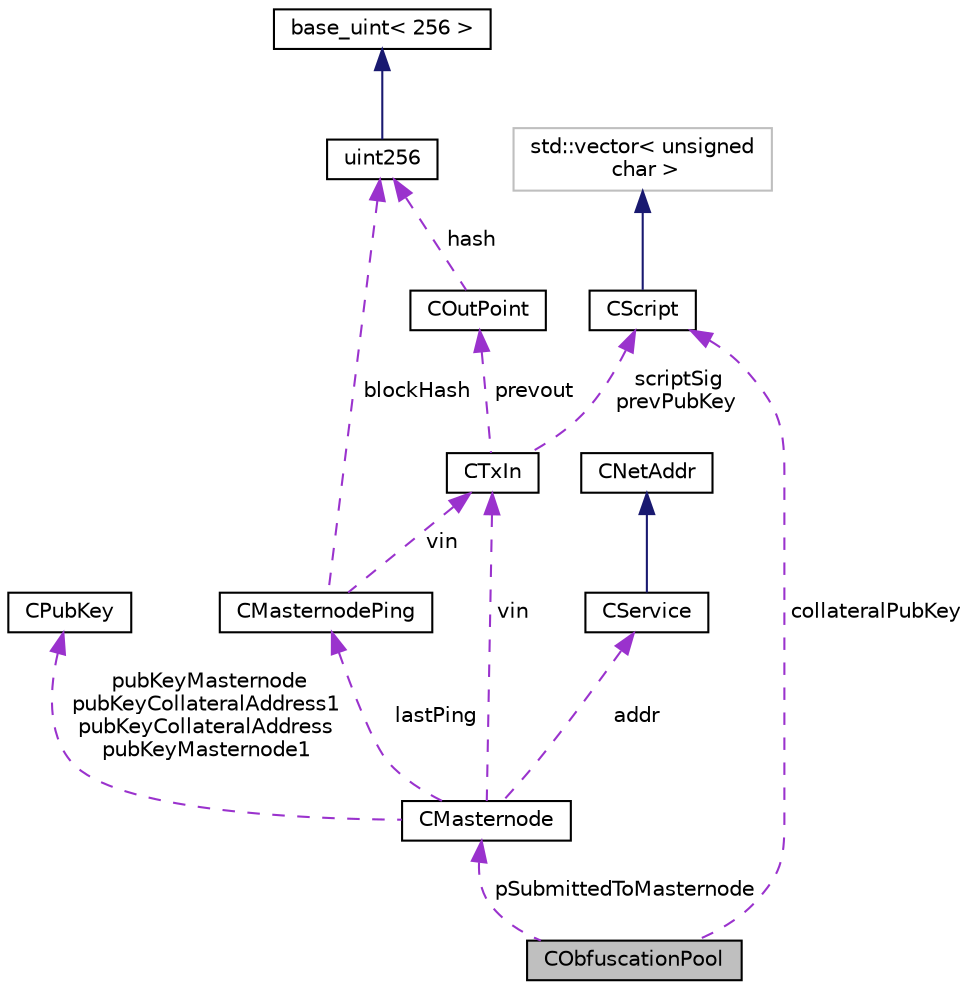 digraph "CObfuscationPool"
{
 // LATEX_PDF_SIZE
  edge [fontname="Helvetica",fontsize="10",labelfontname="Helvetica",labelfontsize="10"];
  node [fontname="Helvetica",fontsize="10",shape=record];
  Node1 [label="CObfuscationPool",height=0.2,width=0.4,color="black", fillcolor="grey75", style="filled", fontcolor="black",tooltip=" "];
  Node2 -> Node1 [dir="back",color="darkorchid3",fontsize="10",style="dashed",label=" collateralPubKey" ,fontname="Helvetica"];
  Node2 [label="CScript",height=0.2,width=0.4,color="black", fillcolor="white", style="filled",URL="$class_c_script.html",tooltip=" "];
  Node3 -> Node2 [dir="back",color="midnightblue",fontsize="10",style="solid",fontname="Helvetica"];
  Node3 [label="std::vector\< unsigned\l char \>",height=0.2,width=0.4,color="grey75", fillcolor="white", style="filled",tooltip=" "];
  Node4 -> Node1 [dir="back",color="darkorchid3",fontsize="10",style="dashed",label=" pSubmittedToMasternode" ,fontname="Helvetica"];
  Node4 [label="CMasternode",height=0.2,width=0.4,color="black", fillcolor="white", style="filled",URL="$class_c_masternode.html",tooltip=" "];
  Node5 -> Node4 [dir="back",color="darkorchid3",fontsize="10",style="dashed",label=" vin" ,fontname="Helvetica"];
  Node5 [label="CTxIn",height=0.2,width=0.4,color="black", fillcolor="white", style="filled",URL="$class_c_tx_in.html",tooltip=" "];
  Node2 -> Node5 [dir="back",color="darkorchid3",fontsize="10",style="dashed",label=" scriptSig\nprevPubKey" ,fontname="Helvetica"];
  Node6 -> Node5 [dir="back",color="darkorchid3",fontsize="10",style="dashed",label=" prevout" ,fontname="Helvetica"];
  Node6 [label="COutPoint",height=0.2,width=0.4,color="black", fillcolor="white", style="filled",URL="$class_c_out_point.html",tooltip=" "];
  Node7 -> Node6 [dir="back",color="darkorchid3",fontsize="10",style="dashed",label=" hash" ,fontname="Helvetica"];
  Node7 [label="uint256",height=0.2,width=0.4,color="black", fillcolor="white", style="filled",URL="$classuint256.html",tooltip=" "];
  Node8 -> Node7 [dir="back",color="midnightblue",fontsize="10",style="solid",fontname="Helvetica"];
  Node8 [label="base_uint\< 256 \>",height=0.2,width=0.4,color="black", fillcolor="white", style="filled",URL="$classbase__uint.html",tooltip=" "];
  Node9 -> Node4 [dir="back",color="darkorchid3",fontsize="10",style="dashed",label=" pubKeyMasternode\npubKeyCollateralAddress1\npubKeyCollateralAddress\npubKeyMasternode1" ,fontname="Helvetica"];
  Node9 [label="CPubKey",height=0.2,width=0.4,color="black", fillcolor="white", style="filled",URL="$class_c_pub_key.html",tooltip=" "];
  Node10 -> Node4 [dir="back",color="darkorchid3",fontsize="10",style="dashed",label=" lastPing" ,fontname="Helvetica"];
  Node10 [label="CMasternodePing",height=0.2,width=0.4,color="black", fillcolor="white", style="filled",URL="$class_c_masternode_ping.html",tooltip=" "];
  Node5 -> Node10 [dir="back",color="darkorchid3",fontsize="10",style="dashed",label=" vin" ,fontname="Helvetica"];
  Node7 -> Node10 [dir="back",color="darkorchid3",fontsize="10",style="dashed",label=" blockHash" ,fontname="Helvetica"];
  Node11 -> Node4 [dir="back",color="darkorchid3",fontsize="10",style="dashed",label=" addr" ,fontname="Helvetica"];
  Node11 [label="CService",height=0.2,width=0.4,color="black", fillcolor="white", style="filled",URL="$class_c_service.html",tooltip=" "];
  Node12 -> Node11 [dir="back",color="midnightblue",fontsize="10",style="solid",fontname="Helvetica"];
  Node12 [label="CNetAddr",height=0.2,width=0.4,color="black", fillcolor="white", style="filled",URL="$class_c_net_addr.html",tooltip=" "];
}
